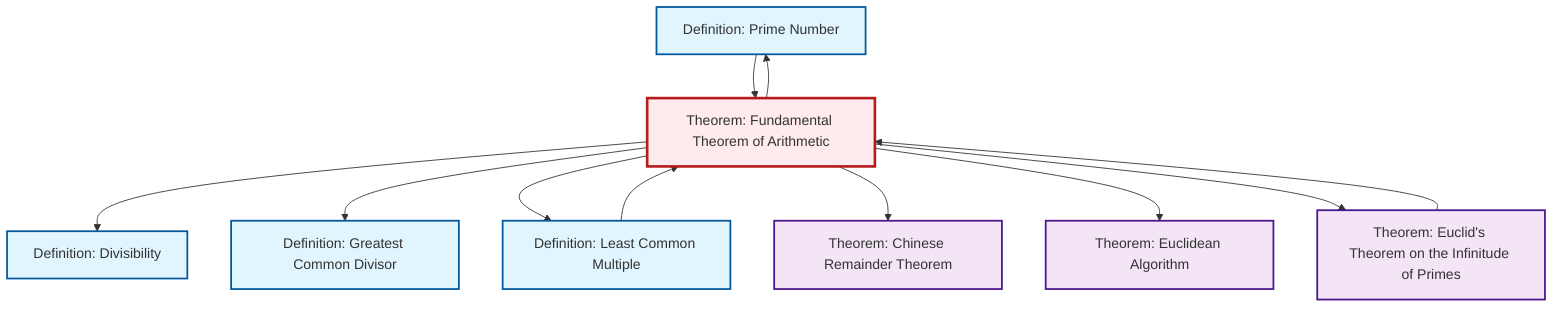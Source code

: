 graph TD
    classDef definition fill:#e1f5fe,stroke:#01579b,stroke-width:2px
    classDef theorem fill:#f3e5f5,stroke:#4a148c,stroke-width:2px
    classDef axiom fill:#fff3e0,stroke:#e65100,stroke-width:2px
    classDef example fill:#e8f5e9,stroke:#1b5e20,stroke-width:2px
    classDef current fill:#ffebee,stroke:#b71c1c,stroke-width:3px
    def-prime["Definition: Prime Number"]:::definition
    def-gcd["Definition: Greatest Common Divisor"]:::definition
    thm-chinese-remainder["Theorem: Chinese Remainder Theorem"]:::theorem
    thm-euclidean-algorithm["Theorem: Euclidean Algorithm"]:::theorem
    thm-fundamental-arithmetic["Theorem: Fundamental Theorem of Arithmetic"]:::theorem
    def-lcm["Definition: Least Common Multiple"]:::definition
    def-divisibility["Definition: Divisibility"]:::definition
    thm-euclid-infinitude-primes["Theorem: Euclid's Theorem on the Infinitude of Primes"]:::theorem
    thm-fundamental-arithmetic --> def-prime
    def-lcm --> thm-fundamental-arithmetic
    thm-fundamental-arithmetic --> def-divisibility
    thm-fundamental-arithmetic --> def-gcd
    thm-euclid-infinitude-primes --> thm-fundamental-arithmetic
    thm-fundamental-arithmetic --> def-lcm
    thm-fundamental-arithmetic --> thm-chinese-remainder
    thm-fundamental-arithmetic --> thm-euclidean-algorithm
    def-prime --> thm-fundamental-arithmetic
    thm-fundamental-arithmetic --> thm-euclid-infinitude-primes
    class thm-fundamental-arithmetic current